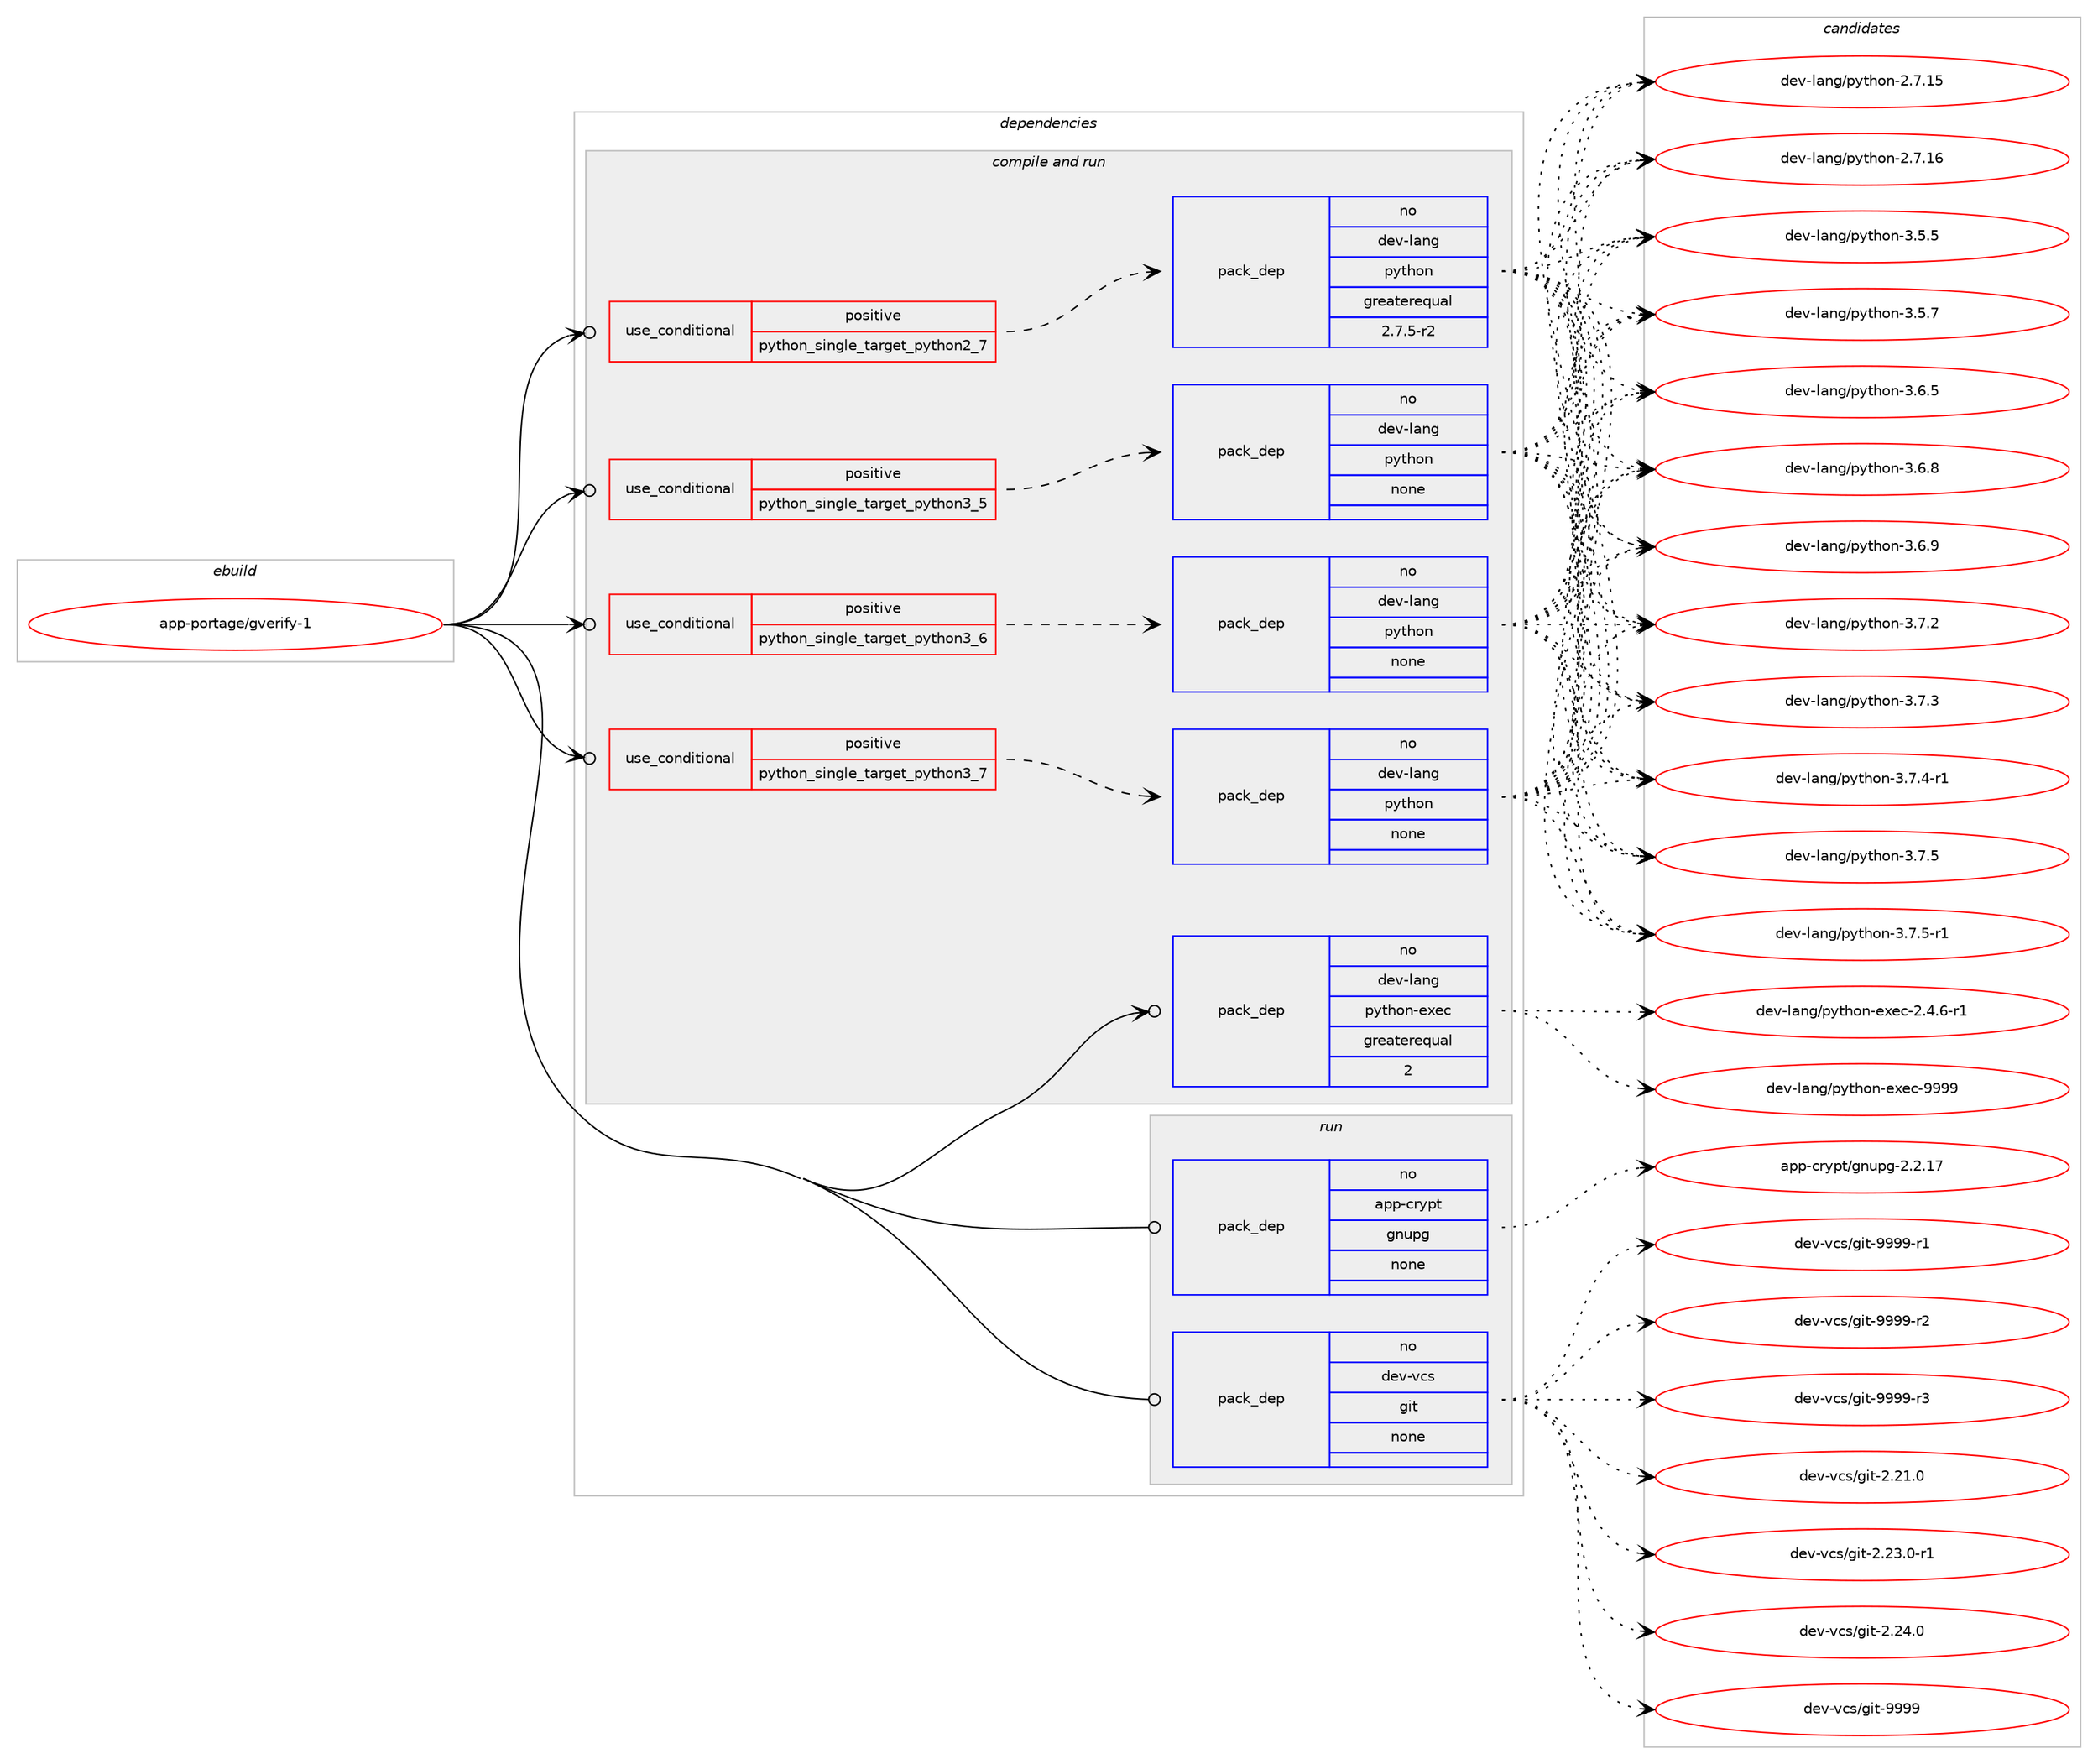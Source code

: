 digraph prolog {

# *************
# Graph options
# *************

newrank=true;
concentrate=true;
compound=true;
graph [rankdir=LR,fontname=Helvetica,fontsize=10,ranksep=1.5];#, ranksep=2.5, nodesep=0.2];
edge  [arrowhead=vee];
node  [fontname=Helvetica,fontsize=10];

# **********
# The ebuild
# **********

subgraph cluster_leftcol {
color=gray;
rank=same;
label=<<i>ebuild</i>>;
id [label="app-portage/gverify-1", color=red, width=4, href="../app-portage/gverify-1.svg"];
}

# ****************
# The dependencies
# ****************

subgraph cluster_midcol {
color=gray;
label=<<i>dependencies</i>>;
subgraph cluster_compile {
fillcolor="#eeeeee";
style=filled;
label=<<i>compile</i>>;
}
subgraph cluster_compileandrun {
fillcolor="#eeeeee";
style=filled;
label=<<i>compile and run</i>>;
subgraph cond120723 {
dependency505846 [label=<<TABLE BORDER="0" CELLBORDER="1" CELLSPACING="0" CELLPADDING="4"><TR><TD ROWSPAN="3" CELLPADDING="10">use_conditional</TD></TR><TR><TD>positive</TD></TR><TR><TD>python_single_target_python2_7</TD></TR></TABLE>>, shape=none, color=red];
subgraph pack375987 {
dependency505847 [label=<<TABLE BORDER="0" CELLBORDER="1" CELLSPACING="0" CELLPADDING="4" WIDTH="220"><TR><TD ROWSPAN="6" CELLPADDING="30">pack_dep</TD></TR><TR><TD WIDTH="110">no</TD></TR><TR><TD>dev-lang</TD></TR><TR><TD>python</TD></TR><TR><TD>greaterequal</TD></TR><TR><TD>2.7.5-r2</TD></TR></TABLE>>, shape=none, color=blue];
}
dependency505846:e -> dependency505847:w [weight=20,style="dashed",arrowhead="vee"];
}
id:e -> dependency505846:w [weight=20,style="solid",arrowhead="odotvee"];
subgraph cond120724 {
dependency505848 [label=<<TABLE BORDER="0" CELLBORDER="1" CELLSPACING="0" CELLPADDING="4"><TR><TD ROWSPAN="3" CELLPADDING="10">use_conditional</TD></TR><TR><TD>positive</TD></TR><TR><TD>python_single_target_python3_5</TD></TR></TABLE>>, shape=none, color=red];
subgraph pack375988 {
dependency505849 [label=<<TABLE BORDER="0" CELLBORDER="1" CELLSPACING="0" CELLPADDING="4" WIDTH="220"><TR><TD ROWSPAN="6" CELLPADDING="30">pack_dep</TD></TR><TR><TD WIDTH="110">no</TD></TR><TR><TD>dev-lang</TD></TR><TR><TD>python</TD></TR><TR><TD>none</TD></TR><TR><TD></TD></TR></TABLE>>, shape=none, color=blue];
}
dependency505848:e -> dependency505849:w [weight=20,style="dashed",arrowhead="vee"];
}
id:e -> dependency505848:w [weight=20,style="solid",arrowhead="odotvee"];
subgraph cond120725 {
dependency505850 [label=<<TABLE BORDER="0" CELLBORDER="1" CELLSPACING="0" CELLPADDING="4"><TR><TD ROWSPAN="3" CELLPADDING="10">use_conditional</TD></TR><TR><TD>positive</TD></TR><TR><TD>python_single_target_python3_6</TD></TR></TABLE>>, shape=none, color=red];
subgraph pack375989 {
dependency505851 [label=<<TABLE BORDER="0" CELLBORDER="1" CELLSPACING="0" CELLPADDING="4" WIDTH="220"><TR><TD ROWSPAN="6" CELLPADDING="30">pack_dep</TD></TR><TR><TD WIDTH="110">no</TD></TR><TR><TD>dev-lang</TD></TR><TR><TD>python</TD></TR><TR><TD>none</TD></TR><TR><TD></TD></TR></TABLE>>, shape=none, color=blue];
}
dependency505850:e -> dependency505851:w [weight=20,style="dashed",arrowhead="vee"];
}
id:e -> dependency505850:w [weight=20,style="solid",arrowhead="odotvee"];
subgraph cond120726 {
dependency505852 [label=<<TABLE BORDER="0" CELLBORDER="1" CELLSPACING="0" CELLPADDING="4"><TR><TD ROWSPAN="3" CELLPADDING="10">use_conditional</TD></TR><TR><TD>positive</TD></TR><TR><TD>python_single_target_python3_7</TD></TR></TABLE>>, shape=none, color=red];
subgraph pack375990 {
dependency505853 [label=<<TABLE BORDER="0" CELLBORDER="1" CELLSPACING="0" CELLPADDING="4" WIDTH="220"><TR><TD ROWSPAN="6" CELLPADDING="30">pack_dep</TD></TR><TR><TD WIDTH="110">no</TD></TR><TR><TD>dev-lang</TD></TR><TR><TD>python</TD></TR><TR><TD>none</TD></TR><TR><TD></TD></TR></TABLE>>, shape=none, color=blue];
}
dependency505852:e -> dependency505853:w [weight=20,style="dashed",arrowhead="vee"];
}
id:e -> dependency505852:w [weight=20,style="solid",arrowhead="odotvee"];
subgraph pack375991 {
dependency505854 [label=<<TABLE BORDER="0" CELLBORDER="1" CELLSPACING="0" CELLPADDING="4" WIDTH="220"><TR><TD ROWSPAN="6" CELLPADDING="30">pack_dep</TD></TR><TR><TD WIDTH="110">no</TD></TR><TR><TD>dev-lang</TD></TR><TR><TD>python-exec</TD></TR><TR><TD>greaterequal</TD></TR><TR><TD>2</TD></TR></TABLE>>, shape=none, color=blue];
}
id:e -> dependency505854:w [weight=20,style="solid",arrowhead="odotvee"];
}
subgraph cluster_run {
fillcolor="#eeeeee";
style=filled;
label=<<i>run</i>>;
subgraph pack375992 {
dependency505855 [label=<<TABLE BORDER="0" CELLBORDER="1" CELLSPACING="0" CELLPADDING="4" WIDTH="220"><TR><TD ROWSPAN="6" CELLPADDING="30">pack_dep</TD></TR><TR><TD WIDTH="110">no</TD></TR><TR><TD>app-crypt</TD></TR><TR><TD>gnupg</TD></TR><TR><TD>none</TD></TR><TR><TD></TD></TR></TABLE>>, shape=none, color=blue];
}
id:e -> dependency505855:w [weight=20,style="solid",arrowhead="odot"];
subgraph pack375993 {
dependency505856 [label=<<TABLE BORDER="0" CELLBORDER="1" CELLSPACING="0" CELLPADDING="4" WIDTH="220"><TR><TD ROWSPAN="6" CELLPADDING="30">pack_dep</TD></TR><TR><TD WIDTH="110">no</TD></TR><TR><TD>dev-vcs</TD></TR><TR><TD>git</TD></TR><TR><TD>none</TD></TR><TR><TD></TD></TR></TABLE>>, shape=none, color=blue];
}
id:e -> dependency505856:w [weight=20,style="solid",arrowhead="odot"];
}
}

# **************
# The candidates
# **************

subgraph cluster_choices {
rank=same;
color=gray;
label=<<i>candidates</i>>;

subgraph choice375987 {
color=black;
nodesep=1;
choice10010111845108971101034711212111610411111045504655464953 [label="dev-lang/python-2.7.15", color=red, width=4,href="../dev-lang/python-2.7.15.svg"];
choice10010111845108971101034711212111610411111045504655464954 [label="dev-lang/python-2.7.16", color=red, width=4,href="../dev-lang/python-2.7.16.svg"];
choice100101118451089711010347112121116104111110455146534653 [label="dev-lang/python-3.5.5", color=red, width=4,href="../dev-lang/python-3.5.5.svg"];
choice100101118451089711010347112121116104111110455146534655 [label="dev-lang/python-3.5.7", color=red, width=4,href="../dev-lang/python-3.5.7.svg"];
choice100101118451089711010347112121116104111110455146544653 [label="dev-lang/python-3.6.5", color=red, width=4,href="../dev-lang/python-3.6.5.svg"];
choice100101118451089711010347112121116104111110455146544656 [label="dev-lang/python-3.6.8", color=red, width=4,href="../dev-lang/python-3.6.8.svg"];
choice100101118451089711010347112121116104111110455146544657 [label="dev-lang/python-3.6.9", color=red, width=4,href="../dev-lang/python-3.6.9.svg"];
choice100101118451089711010347112121116104111110455146554650 [label="dev-lang/python-3.7.2", color=red, width=4,href="../dev-lang/python-3.7.2.svg"];
choice100101118451089711010347112121116104111110455146554651 [label="dev-lang/python-3.7.3", color=red, width=4,href="../dev-lang/python-3.7.3.svg"];
choice1001011184510897110103471121211161041111104551465546524511449 [label="dev-lang/python-3.7.4-r1", color=red, width=4,href="../dev-lang/python-3.7.4-r1.svg"];
choice100101118451089711010347112121116104111110455146554653 [label="dev-lang/python-3.7.5", color=red, width=4,href="../dev-lang/python-3.7.5.svg"];
choice1001011184510897110103471121211161041111104551465546534511449 [label="dev-lang/python-3.7.5-r1", color=red, width=4,href="../dev-lang/python-3.7.5-r1.svg"];
dependency505847:e -> choice10010111845108971101034711212111610411111045504655464953:w [style=dotted,weight="100"];
dependency505847:e -> choice10010111845108971101034711212111610411111045504655464954:w [style=dotted,weight="100"];
dependency505847:e -> choice100101118451089711010347112121116104111110455146534653:w [style=dotted,weight="100"];
dependency505847:e -> choice100101118451089711010347112121116104111110455146534655:w [style=dotted,weight="100"];
dependency505847:e -> choice100101118451089711010347112121116104111110455146544653:w [style=dotted,weight="100"];
dependency505847:e -> choice100101118451089711010347112121116104111110455146544656:w [style=dotted,weight="100"];
dependency505847:e -> choice100101118451089711010347112121116104111110455146544657:w [style=dotted,weight="100"];
dependency505847:e -> choice100101118451089711010347112121116104111110455146554650:w [style=dotted,weight="100"];
dependency505847:e -> choice100101118451089711010347112121116104111110455146554651:w [style=dotted,weight="100"];
dependency505847:e -> choice1001011184510897110103471121211161041111104551465546524511449:w [style=dotted,weight="100"];
dependency505847:e -> choice100101118451089711010347112121116104111110455146554653:w [style=dotted,weight="100"];
dependency505847:e -> choice1001011184510897110103471121211161041111104551465546534511449:w [style=dotted,weight="100"];
}
subgraph choice375988 {
color=black;
nodesep=1;
choice10010111845108971101034711212111610411111045504655464953 [label="dev-lang/python-2.7.15", color=red, width=4,href="../dev-lang/python-2.7.15.svg"];
choice10010111845108971101034711212111610411111045504655464954 [label="dev-lang/python-2.7.16", color=red, width=4,href="../dev-lang/python-2.7.16.svg"];
choice100101118451089711010347112121116104111110455146534653 [label="dev-lang/python-3.5.5", color=red, width=4,href="../dev-lang/python-3.5.5.svg"];
choice100101118451089711010347112121116104111110455146534655 [label="dev-lang/python-3.5.7", color=red, width=4,href="../dev-lang/python-3.5.7.svg"];
choice100101118451089711010347112121116104111110455146544653 [label="dev-lang/python-3.6.5", color=red, width=4,href="../dev-lang/python-3.6.5.svg"];
choice100101118451089711010347112121116104111110455146544656 [label="dev-lang/python-3.6.8", color=red, width=4,href="../dev-lang/python-3.6.8.svg"];
choice100101118451089711010347112121116104111110455146544657 [label="dev-lang/python-3.6.9", color=red, width=4,href="../dev-lang/python-3.6.9.svg"];
choice100101118451089711010347112121116104111110455146554650 [label="dev-lang/python-3.7.2", color=red, width=4,href="../dev-lang/python-3.7.2.svg"];
choice100101118451089711010347112121116104111110455146554651 [label="dev-lang/python-3.7.3", color=red, width=4,href="../dev-lang/python-3.7.3.svg"];
choice1001011184510897110103471121211161041111104551465546524511449 [label="dev-lang/python-3.7.4-r1", color=red, width=4,href="../dev-lang/python-3.7.4-r1.svg"];
choice100101118451089711010347112121116104111110455146554653 [label="dev-lang/python-3.7.5", color=red, width=4,href="../dev-lang/python-3.7.5.svg"];
choice1001011184510897110103471121211161041111104551465546534511449 [label="dev-lang/python-3.7.5-r1", color=red, width=4,href="../dev-lang/python-3.7.5-r1.svg"];
dependency505849:e -> choice10010111845108971101034711212111610411111045504655464953:w [style=dotted,weight="100"];
dependency505849:e -> choice10010111845108971101034711212111610411111045504655464954:w [style=dotted,weight="100"];
dependency505849:e -> choice100101118451089711010347112121116104111110455146534653:w [style=dotted,weight="100"];
dependency505849:e -> choice100101118451089711010347112121116104111110455146534655:w [style=dotted,weight="100"];
dependency505849:e -> choice100101118451089711010347112121116104111110455146544653:w [style=dotted,weight="100"];
dependency505849:e -> choice100101118451089711010347112121116104111110455146544656:w [style=dotted,weight="100"];
dependency505849:e -> choice100101118451089711010347112121116104111110455146544657:w [style=dotted,weight="100"];
dependency505849:e -> choice100101118451089711010347112121116104111110455146554650:w [style=dotted,weight="100"];
dependency505849:e -> choice100101118451089711010347112121116104111110455146554651:w [style=dotted,weight="100"];
dependency505849:e -> choice1001011184510897110103471121211161041111104551465546524511449:w [style=dotted,weight="100"];
dependency505849:e -> choice100101118451089711010347112121116104111110455146554653:w [style=dotted,weight="100"];
dependency505849:e -> choice1001011184510897110103471121211161041111104551465546534511449:w [style=dotted,weight="100"];
}
subgraph choice375989 {
color=black;
nodesep=1;
choice10010111845108971101034711212111610411111045504655464953 [label="dev-lang/python-2.7.15", color=red, width=4,href="../dev-lang/python-2.7.15.svg"];
choice10010111845108971101034711212111610411111045504655464954 [label="dev-lang/python-2.7.16", color=red, width=4,href="../dev-lang/python-2.7.16.svg"];
choice100101118451089711010347112121116104111110455146534653 [label="dev-lang/python-3.5.5", color=red, width=4,href="../dev-lang/python-3.5.5.svg"];
choice100101118451089711010347112121116104111110455146534655 [label="dev-lang/python-3.5.7", color=red, width=4,href="../dev-lang/python-3.5.7.svg"];
choice100101118451089711010347112121116104111110455146544653 [label="dev-lang/python-3.6.5", color=red, width=4,href="../dev-lang/python-3.6.5.svg"];
choice100101118451089711010347112121116104111110455146544656 [label="dev-lang/python-3.6.8", color=red, width=4,href="../dev-lang/python-3.6.8.svg"];
choice100101118451089711010347112121116104111110455146544657 [label="dev-lang/python-3.6.9", color=red, width=4,href="../dev-lang/python-3.6.9.svg"];
choice100101118451089711010347112121116104111110455146554650 [label="dev-lang/python-3.7.2", color=red, width=4,href="../dev-lang/python-3.7.2.svg"];
choice100101118451089711010347112121116104111110455146554651 [label="dev-lang/python-3.7.3", color=red, width=4,href="../dev-lang/python-3.7.3.svg"];
choice1001011184510897110103471121211161041111104551465546524511449 [label="dev-lang/python-3.7.4-r1", color=red, width=4,href="../dev-lang/python-3.7.4-r1.svg"];
choice100101118451089711010347112121116104111110455146554653 [label="dev-lang/python-3.7.5", color=red, width=4,href="../dev-lang/python-3.7.5.svg"];
choice1001011184510897110103471121211161041111104551465546534511449 [label="dev-lang/python-3.7.5-r1", color=red, width=4,href="../dev-lang/python-3.7.5-r1.svg"];
dependency505851:e -> choice10010111845108971101034711212111610411111045504655464953:w [style=dotted,weight="100"];
dependency505851:e -> choice10010111845108971101034711212111610411111045504655464954:w [style=dotted,weight="100"];
dependency505851:e -> choice100101118451089711010347112121116104111110455146534653:w [style=dotted,weight="100"];
dependency505851:e -> choice100101118451089711010347112121116104111110455146534655:w [style=dotted,weight="100"];
dependency505851:e -> choice100101118451089711010347112121116104111110455146544653:w [style=dotted,weight="100"];
dependency505851:e -> choice100101118451089711010347112121116104111110455146544656:w [style=dotted,weight="100"];
dependency505851:e -> choice100101118451089711010347112121116104111110455146544657:w [style=dotted,weight="100"];
dependency505851:e -> choice100101118451089711010347112121116104111110455146554650:w [style=dotted,weight="100"];
dependency505851:e -> choice100101118451089711010347112121116104111110455146554651:w [style=dotted,weight="100"];
dependency505851:e -> choice1001011184510897110103471121211161041111104551465546524511449:w [style=dotted,weight="100"];
dependency505851:e -> choice100101118451089711010347112121116104111110455146554653:w [style=dotted,weight="100"];
dependency505851:e -> choice1001011184510897110103471121211161041111104551465546534511449:w [style=dotted,weight="100"];
}
subgraph choice375990 {
color=black;
nodesep=1;
choice10010111845108971101034711212111610411111045504655464953 [label="dev-lang/python-2.7.15", color=red, width=4,href="../dev-lang/python-2.7.15.svg"];
choice10010111845108971101034711212111610411111045504655464954 [label="dev-lang/python-2.7.16", color=red, width=4,href="../dev-lang/python-2.7.16.svg"];
choice100101118451089711010347112121116104111110455146534653 [label="dev-lang/python-3.5.5", color=red, width=4,href="../dev-lang/python-3.5.5.svg"];
choice100101118451089711010347112121116104111110455146534655 [label="dev-lang/python-3.5.7", color=red, width=4,href="../dev-lang/python-3.5.7.svg"];
choice100101118451089711010347112121116104111110455146544653 [label="dev-lang/python-3.6.5", color=red, width=4,href="../dev-lang/python-3.6.5.svg"];
choice100101118451089711010347112121116104111110455146544656 [label="dev-lang/python-3.6.8", color=red, width=4,href="../dev-lang/python-3.6.8.svg"];
choice100101118451089711010347112121116104111110455146544657 [label="dev-lang/python-3.6.9", color=red, width=4,href="../dev-lang/python-3.6.9.svg"];
choice100101118451089711010347112121116104111110455146554650 [label="dev-lang/python-3.7.2", color=red, width=4,href="../dev-lang/python-3.7.2.svg"];
choice100101118451089711010347112121116104111110455146554651 [label="dev-lang/python-3.7.3", color=red, width=4,href="../dev-lang/python-3.7.3.svg"];
choice1001011184510897110103471121211161041111104551465546524511449 [label="dev-lang/python-3.7.4-r1", color=red, width=4,href="../dev-lang/python-3.7.4-r1.svg"];
choice100101118451089711010347112121116104111110455146554653 [label="dev-lang/python-3.7.5", color=red, width=4,href="../dev-lang/python-3.7.5.svg"];
choice1001011184510897110103471121211161041111104551465546534511449 [label="dev-lang/python-3.7.5-r1", color=red, width=4,href="../dev-lang/python-3.7.5-r1.svg"];
dependency505853:e -> choice10010111845108971101034711212111610411111045504655464953:w [style=dotted,weight="100"];
dependency505853:e -> choice10010111845108971101034711212111610411111045504655464954:w [style=dotted,weight="100"];
dependency505853:e -> choice100101118451089711010347112121116104111110455146534653:w [style=dotted,weight="100"];
dependency505853:e -> choice100101118451089711010347112121116104111110455146534655:w [style=dotted,weight="100"];
dependency505853:e -> choice100101118451089711010347112121116104111110455146544653:w [style=dotted,weight="100"];
dependency505853:e -> choice100101118451089711010347112121116104111110455146544656:w [style=dotted,weight="100"];
dependency505853:e -> choice100101118451089711010347112121116104111110455146544657:w [style=dotted,weight="100"];
dependency505853:e -> choice100101118451089711010347112121116104111110455146554650:w [style=dotted,weight="100"];
dependency505853:e -> choice100101118451089711010347112121116104111110455146554651:w [style=dotted,weight="100"];
dependency505853:e -> choice1001011184510897110103471121211161041111104551465546524511449:w [style=dotted,weight="100"];
dependency505853:e -> choice100101118451089711010347112121116104111110455146554653:w [style=dotted,weight="100"];
dependency505853:e -> choice1001011184510897110103471121211161041111104551465546534511449:w [style=dotted,weight="100"];
}
subgraph choice375991 {
color=black;
nodesep=1;
choice10010111845108971101034711212111610411111045101120101994550465246544511449 [label="dev-lang/python-exec-2.4.6-r1", color=red, width=4,href="../dev-lang/python-exec-2.4.6-r1.svg"];
choice10010111845108971101034711212111610411111045101120101994557575757 [label="dev-lang/python-exec-9999", color=red, width=4,href="../dev-lang/python-exec-9999.svg"];
dependency505854:e -> choice10010111845108971101034711212111610411111045101120101994550465246544511449:w [style=dotted,weight="100"];
dependency505854:e -> choice10010111845108971101034711212111610411111045101120101994557575757:w [style=dotted,weight="100"];
}
subgraph choice375992 {
color=black;
nodesep=1;
choice9711211245991141211121164710311011711210345504650464955 [label="app-crypt/gnupg-2.2.17", color=red, width=4,href="../app-crypt/gnupg-2.2.17.svg"];
dependency505855:e -> choice9711211245991141211121164710311011711210345504650464955:w [style=dotted,weight="100"];
}
subgraph choice375993 {
color=black;
nodesep=1;
choice10010111845118991154710310511645504650494648 [label="dev-vcs/git-2.21.0", color=red, width=4,href="../dev-vcs/git-2.21.0.svg"];
choice100101118451189911547103105116455046505146484511449 [label="dev-vcs/git-2.23.0-r1", color=red, width=4,href="../dev-vcs/git-2.23.0-r1.svg"];
choice10010111845118991154710310511645504650524648 [label="dev-vcs/git-2.24.0", color=red, width=4,href="../dev-vcs/git-2.24.0.svg"];
choice1001011184511899115471031051164557575757 [label="dev-vcs/git-9999", color=red, width=4,href="../dev-vcs/git-9999.svg"];
choice10010111845118991154710310511645575757574511449 [label="dev-vcs/git-9999-r1", color=red, width=4,href="../dev-vcs/git-9999-r1.svg"];
choice10010111845118991154710310511645575757574511450 [label="dev-vcs/git-9999-r2", color=red, width=4,href="../dev-vcs/git-9999-r2.svg"];
choice10010111845118991154710310511645575757574511451 [label="dev-vcs/git-9999-r3", color=red, width=4,href="../dev-vcs/git-9999-r3.svg"];
dependency505856:e -> choice10010111845118991154710310511645504650494648:w [style=dotted,weight="100"];
dependency505856:e -> choice100101118451189911547103105116455046505146484511449:w [style=dotted,weight="100"];
dependency505856:e -> choice10010111845118991154710310511645504650524648:w [style=dotted,weight="100"];
dependency505856:e -> choice1001011184511899115471031051164557575757:w [style=dotted,weight="100"];
dependency505856:e -> choice10010111845118991154710310511645575757574511449:w [style=dotted,weight="100"];
dependency505856:e -> choice10010111845118991154710310511645575757574511450:w [style=dotted,weight="100"];
dependency505856:e -> choice10010111845118991154710310511645575757574511451:w [style=dotted,weight="100"];
}
}

}
